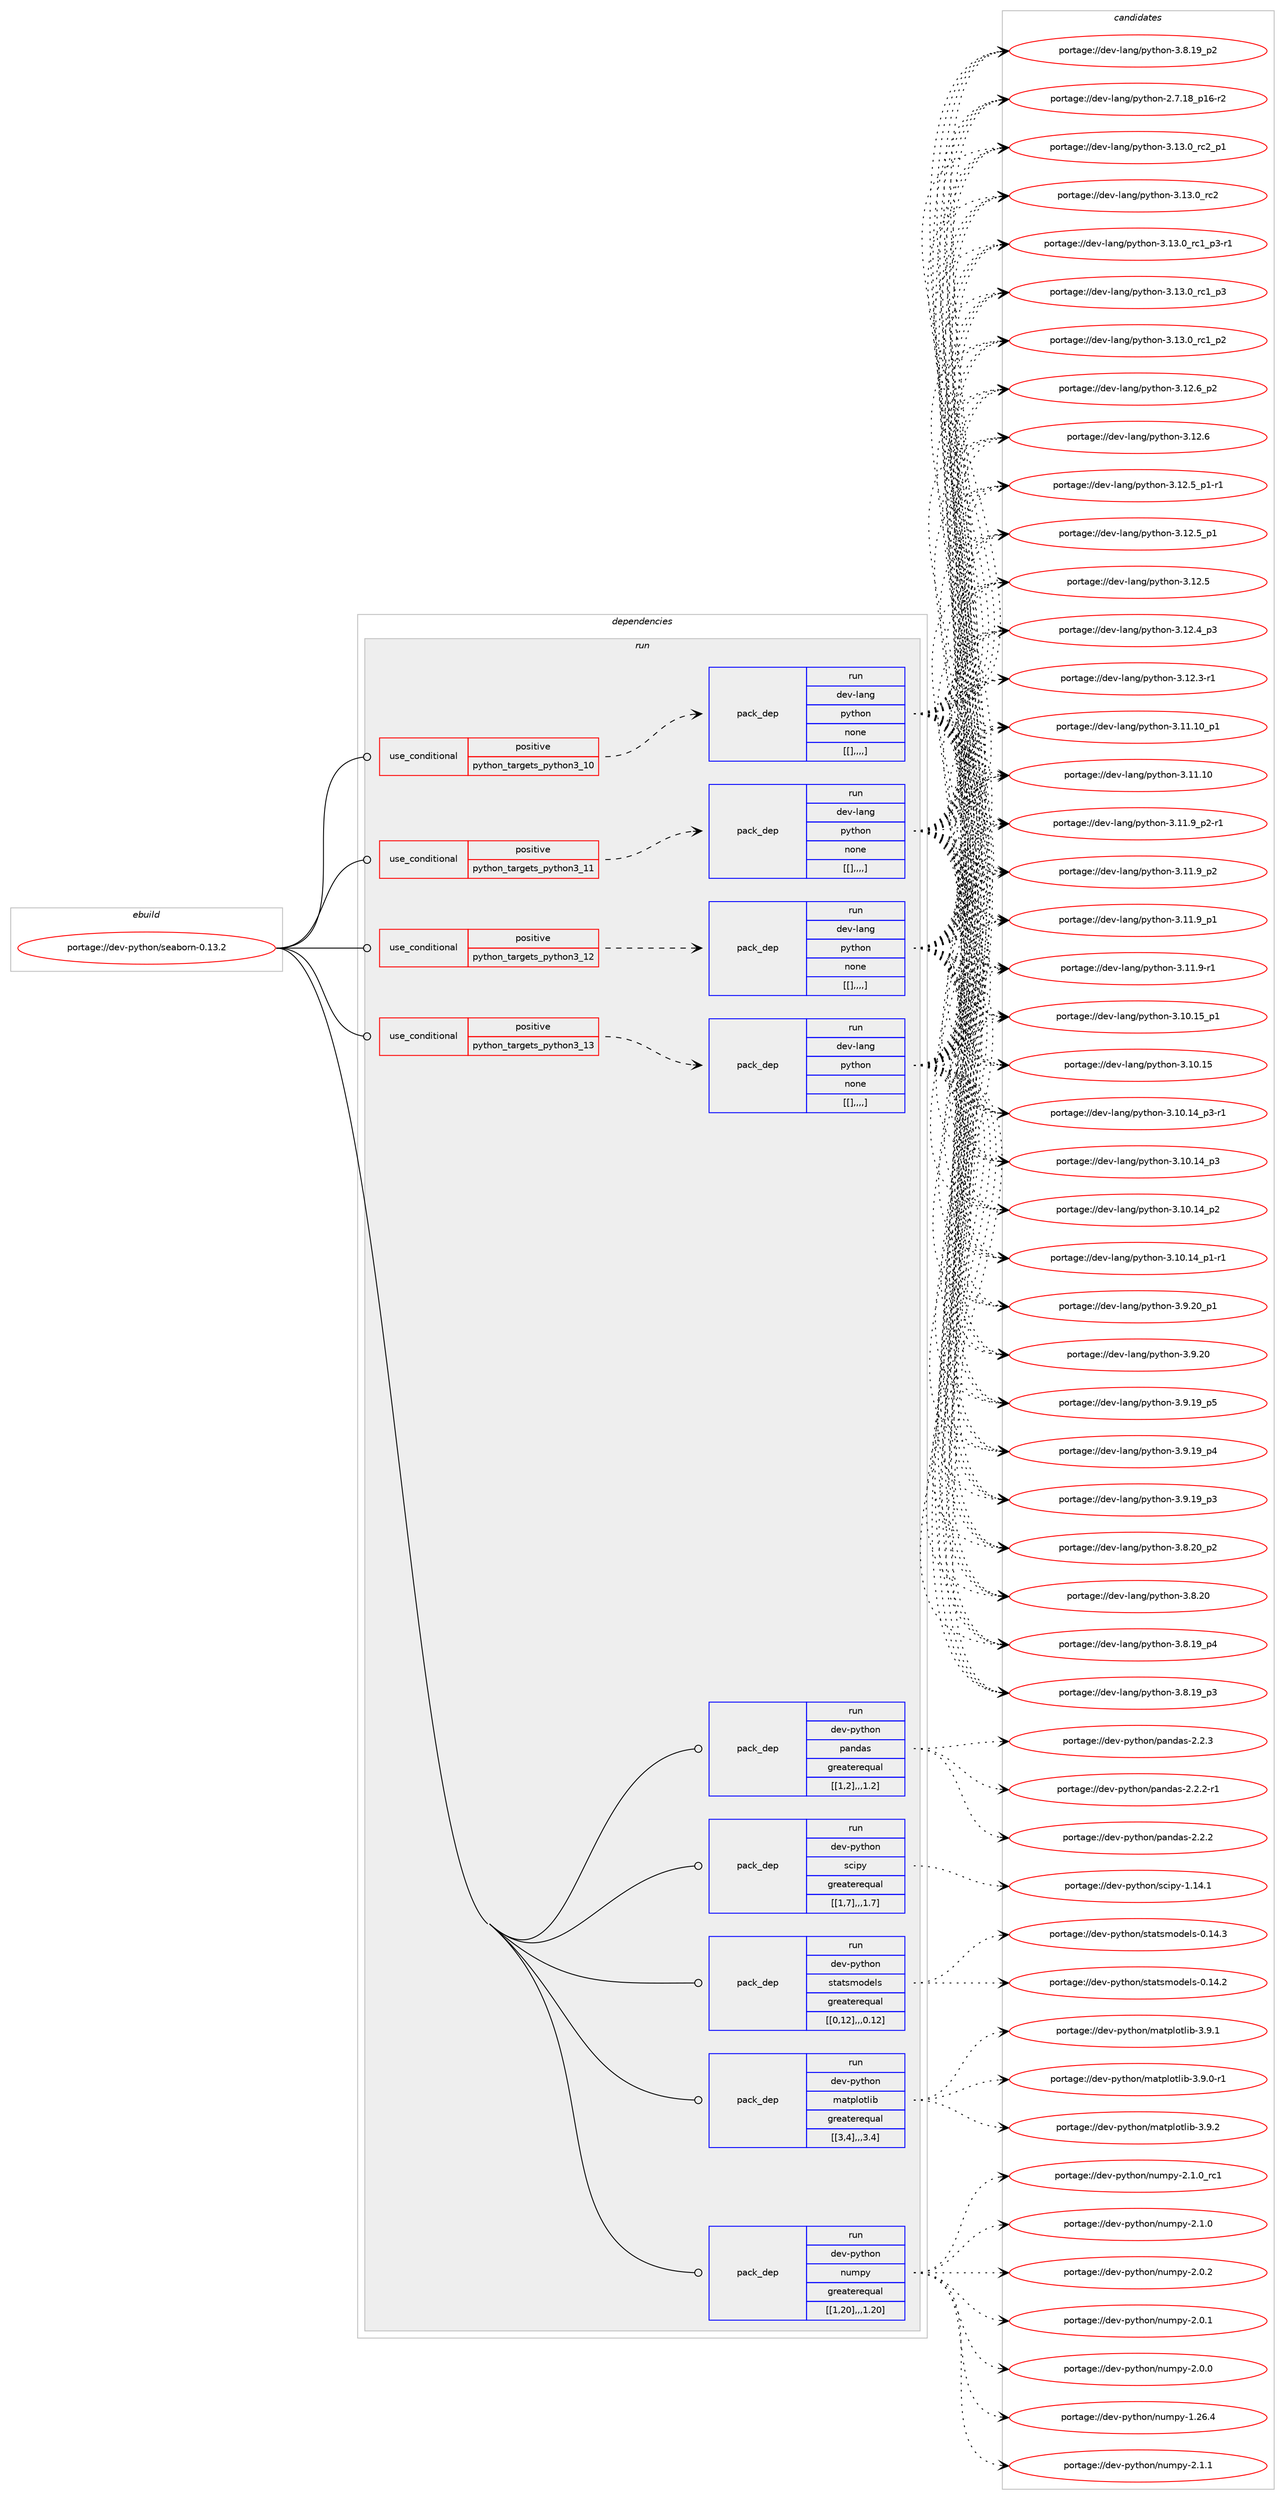 digraph prolog {

# *************
# Graph options
# *************

newrank=true;
concentrate=true;
compound=true;
graph [rankdir=LR,fontname=Helvetica,fontsize=10,ranksep=1.5];#, ranksep=2.5, nodesep=0.2];
edge  [arrowhead=vee];
node  [fontname=Helvetica,fontsize=10];

# **********
# The ebuild
# **********

subgraph cluster_leftcol {
color=gray;
label=<<i>ebuild</i>>;
id [label="portage://dev-python/seaborn-0.13.2", color=red, width=4, href="../dev-python/seaborn-0.13.2.svg"];
}

# ****************
# The dependencies
# ****************

subgraph cluster_midcol {
color=gray;
label=<<i>dependencies</i>>;
subgraph cluster_compile {
fillcolor="#eeeeee";
style=filled;
label=<<i>compile</i>>;
}
subgraph cluster_compileandrun {
fillcolor="#eeeeee";
style=filled;
label=<<i>compile and run</i>>;
}
subgraph cluster_run {
fillcolor="#eeeeee";
style=filled;
label=<<i>run</i>>;
subgraph cond41040 {
dependency165983 [label=<<TABLE BORDER="0" CELLBORDER="1" CELLSPACING="0" CELLPADDING="4"><TR><TD ROWSPAN="3" CELLPADDING="10">use_conditional</TD></TR><TR><TD>positive</TD></TR><TR><TD>python_targets_python3_10</TD></TR></TABLE>>, shape=none, color=red];
subgraph pack123685 {
dependency165984 [label=<<TABLE BORDER="0" CELLBORDER="1" CELLSPACING="0" CELLPADDING="4" WIDTH="220"><TR><TD ROWSPAN="6" CELLPADDING="30">pack_dep</TD></TR><TR><TD WIDTH="110">run</TD></TR><TR><TD>dev-lang</TD></TR><TR><TD>python</TD></TR><TR><TD>none</TD></TR><TR><TD>[[],,,,]</TD></TR></TABLE>>, shape=none, color=blue];
}
dependency165983:e -> dependency165984:w [weight=20,style="dashed",arrowhead="vee"];
}
id:e -> dependency165983:w [weight=20,style="solid",arrowhead="odot"];
subgraph cond41041 {
dependency165985 [label=<<TABLE BORDER="0" CELLBORDER="1" CELLSPACING="0" CELLPADDING="4"><TR><TD ROWSPAN="3" CELLPADDING="10">use_conditional</TD></TR><TR><TD>positive</TD></TR><TR><TD>python_targets_python3_11</TD></TR></TABLE>>, shape=none, color=red];
subgraph pack123686 {
dependency165986 [label=<<TABLE BORDER="0" CELLBORDER="1" CELLSPACING="0" CELLPADDING="4" WIDTH="220"><TR><TD ROWSPAN="6" CELLPADDING="30">pack_dep</TD></TR><TR><TD WIDTH="110">run</TD></TR><TR><TD>dev-lang</TD></TR><TR><TD>python</TD></TR><TR><TD>none</TD></TR><TR><TD>[[],,,,]</TD></TR></TABLE>>, shape=none, color=blue];
}
dependency165985:e -> dependency165986:w [weight=20,style="dashed",arrowhead="vee"];
}
id:e -> dependency165985:w [weight=20,style="solid",arrowhead="odot"];
subgraph cond41042 {
dependency165987 [label=<<TABLE BORDER="0" CELLBORDER="1" CELLSPACING="0" CELLPADDING="4"><TR><TD ROWSPAN="3" CELLPADDING="10">use_conditional</TD></TR><TR><TD>positive</TD></TR><TR><TD>python_targets_python3_12</TD></TR></TABLE>>, shape=none, color=red];
subgraph pack123687 {
dependency165988 [label=<<TABLE BORDER="0" CELLBORDER="1" CELLSPACING="0" CELLPADDING="4" WIDTH="220"><TR><TD ROWSPAN="6" CELLPADDING="30">pack_dep</TD></TR><TR><TD WIDTH="110">run</TD></TR><TR><TD>dev-lang</TD></TR><TR><TD>python</TD></TR><TR><TD>none</TD></TR><TR><TD>[[],,,,]</TD></TR></TABLE>>, shape=none, color=blue];
}
dependency165987:e -> dependency165988:w [weight=20,style="dashed",arrowhead="vee"];
}
id:e -> dependency165987:w [weight=20,style="solid",arrowhead="odot"];
subgraph cond41043 {
dependency165989 [label=<<TABLE BORDER="0" CELLBORDER="1" CELLSPACING="0" CELLPADDING="4"><TR><TD ROWSPAN="3" CELLPADDING="10">use_conditional</TD></TR><TR><TD>positive</TD></TR><TR><TD>python_targets_python3_13</TD></TR></TABLE>>, shape=none, color=red];
subgraph pack123688 {
dependency165990 [label=<<TABLE BORDER="0" CELLBORDER="1" CELLSPACING="0" CELLPADDING="4" WIDTH="220"><TR><TD ROWSPAN="6" CELLPADDING="30">pack_dep</TD></TR><TR><TD WIDTH="110">run</TD></TR><TR><TD>dev-lang</TD></TR><TR><TD>python</TD></TR><TR><TD>none</TD></TR><TR><TD>[[],,,,]</TD></TR></TABLE>>, shape=none, color=blue];
}
dependency165989:e -> dependency165990:w [weight=20,style="dashed",arrowhead="vee"];
}
id:e -> dependency165989:w [weight=20,style="solid",arrowhead="odot"];
subgraph pack123689 {
dependency165991 [label=<<TABLE BORDER="0" CELLBORDER="1" CELLSPACING="0" CELLPADDING="4" WIDTH="220"><TR><TD ROWSPAN="6" CELLPADDING="30">pack_dep</TD></TR><TR><TD WIDTH="110">run</TD></TR><TR><TD>dev-python</TD></TR><TR><TD>matplotlib</TD></TR><TR><TD>greaterequal</TD></TR><TR><TD>[[3,4],,,3.4]</TD></TR></TABLE>>, shape=none, color=blue];
}
id:e -> dependency165991:w [weight=20,style="solid",arrowhead="odot"];
subgraph pack123690 {
dependency165992 [label=<<TABLE BORDER="0" CELLBORDER="1" CELLSPACING="0" CELLPADDING="4" WIDTH="220"><TR><TD ROWSPAN="6" CELLPADDING="30">pack_dep</TD></TR><TR><TD WIDTH="110">run</TD></TR><TR><TD>dev-python</TD></TR><TR><TD>numpy</TD></TR><TR><TD>greaterequal</TD></TR><TR><TD>[[1,20],,,1.20]</TD></TR></TABLE>>, shape=none, color=blue];
}
id:e -> dependency165992:w [weight=20,style="solid",arrowhead="odot"];
subgraph pack123691 {
dependency165993 [label=<<TABLE BORDER="0" CELLBORDER="1" CELLSPACING="0" CELLPADDING="4" WIDTH="220"><TR><TD ROWSPAN="6" CELLPADDING="30">pack_dep</TD></TR><TR><TD WIDTH="110">run</TD></TR><TR><TD>dev-python</TD></TR><TR><TD>pandas</TD></TR><TR><TD>greaterequal</TD></TR><TR><TD>[[1,2],,,1.2]</TD></TR></TABLE>>, shape=none, color=blue];
}
id:e -> dependency165993:w [weight=20,style="solid",arrowhead="odot"];
subgraph pack123692 {
dependency165994 [label=<<TABLE BORDER="0" CELLBORDER="1" CELLSPACING="0" CELLPADDING="4" WIDTH="220"><TR><TD ROWSPAN="6" CELLPADDING="30">pack_dep</TD></TR><TR><TD WIDTH="110">run</TD></TR><TR><TD>dev-python</TD></TR><TR><TD>scipy</TD></TR><TR><TD>greaterequal</TD></TR><TR><TD>[[1,7],,,1.7]</TD></TR></TABLE>>, shape=none, color=blue];
}
id:e -> dependency165994:w [weight=20,style="solid",arrowhead="odot"];
subgraph pack123693 {
dependency165995 [label=<<TABLE BORDER="0" CELLBORDER="1" CELLSPACING="0" CELLPADDING="4" WIDTH="220"><TR><TD ROWSPAN="6" CELLPADDING="30">pack_dep</TD></TR><TR><TD WIDTH="110">run</TD></TR><TR><TD>dev-python</TD></TR><TR><TD>statsmodels</TD></TR><TR><TD>greaterequal</TD></TR><TR><TD>[[0,12],,,0.12]</TD></TR></TABLE>>, shape=none, color=blue];
}
id:e -> dependency165995:w [weight=20,style="solid",arrowhead="odot"];
}
}

# **************
# The candidates
# **************

subgraph cluster_choices {
rank=same;
color=gray;
label=<<i>candidates</i>>;

subgraph choice123685 {
color=black;
nodesep=1;
choice100101118451089711010347112121116104111110455146495146489511499509511249 [label="portage://dev-lang/python-3.13.0_rc2_p1", color=red, width=4,href="../dev-lang/python-3.13.0_rc2_p1.svg"];
choice10010111845108971101034711212111610411111045514649514648951149950 [label="portage://dev-lang/python-3.13.0_rc2", color=red, width=4,href="../dev-lang/python-3.13.0_rc2.svg"];
choice1001011184510897110103471121211161041111104551464951464895114994995112514511449 [label="portage://dev-lang/python-3.13.0_rc1_p3-r1", color=red, width=4,href="../dev-lang/python-3.13.0_rc1_p3-r1.svg"];
choice100101118451089711010347112121116104111110455146495146489511499499511251 [label="portage://dev-lang/python-3.13.0_rc1_p3", color=red, width=4,href="../dev-lang/python-3.13.0_rc1_p3.svg"];
choice100101118451089711010347112121116104111110455146495146489511499499511250 [label="portage://dev-lang/python-3.13.0_rc1_p2", color=red, width=4,href="../dev-lang/python-3.13.0_rc1_p2.svg"];
choice100101118451089711010347112121116104111110455146495046549511250 [label="portage://dev-lang/python-3.12.6_p2", color=red, width=4,href="../dev-lang/python-3.12.6_p2.svg"];
choice10010111845108971101034711212111610411111045514649504654 [label="portage://dev-lang/python-3.12.6", color=red, width=4,href="../dev-lang/python-3.12.6.svg"];
choice1001011184510897110103471121211161041111104551464950465395112494511449 [label="portage://dev-lang/python-3.12.5_p1-r1", color=red, width=4,href="../dev-lang/python-3.12.5_p1-r1.svg"];
choice100101118451089711010347112121116104111110455146495046539511249 [label="portage://dev-lang/python-3.12.5_p1", color=red, width=4,href="../dev-lang/python-3.12.5_p1.svg"];
choice10010111845108971101034711212111610411111045514649504653 [label="portage://dev-lang/python-3.12.5", color=red, width=4,href="../dev-lang/python-3.12.5.svg"];
choice100101118451089711010347112121116104111110455146495046529511251 [label="portage://dev-lang/python-3.12.4_p3", color=red, width=4,href="../dev-lang/python-3.12.4_p3.svg"];
choice100101118451089711010347112121116104111110455146495046514511449 [label="portage://dev-lang/python-3.12.3-r1", color=red, width=4,href="../dev-lang/python-3.12.3-r1.svg"];
choice10010111845108971101034711212111610411111045514649494649489511249 [label="portage://dev-lang/python-3.11.10_p1", color=red, width=4,href="../dev-lang/python-3.11.10_p1.svg"];
choice1001011184510897110103471121211161041111104551464949464948 [label="portage://dev-lang/python-3.11.10", color=red, width=4,href="../dev-lang/python-3.11.10.svg"];
choice1001011184510897110103471121211161041111104551464949465795112504511449 [label="portage://dev-lang/python-3.11.9_p2-r1", color=red, width=4,href="../dev-lang/python-3.11.9_p2-r1.svg"];
choice100101118451089711010347112121116104111110455146494946579511250 [label="portage://dev-lang/python-3.11.9_p2", color=red, width=4,href="../dev-lang/python-3.11.9_p2.svg"];
choice100101118451089711010347112121116104111110455146494946579511249 [label="portage://dev-lang/python-3.11.9_p1", color=red, width=4,href="../dev-lang/python-3.11.9_p1.svg"];
choice100101118451089711010347112121116104111110455146494946574511449 [label="portage://dev-lang/python-3.11.9-r1", color=red, width=4,href="../dev-lang/python-3.11.9-r1.svg"];
choice10010111845108971101034711212111610411111045514649484649539511249 [label="portage://dev-lang/python-3.10.15_p1", color=red, width=4,href="../dev-lang/python-3.10.15_p1.svg"];
choice1001011184510897110103471121211161041111104551464948464953 [label="portage://dev-lang/python-3.10.15", color=red, width=4,href="../dev-lang/python-3.10.15.svg"];
choice100101118451089711010347112121116104111110455146494846495295112514511449 [label="portage://dev-lang/python-3.10.14_p3-r1", color=red, width=4,href="../dev-lang/python-3.10.14_p3-r1.svg"];
choice10010111845108971101034711212111610411111045514649484649529511251 [label="portage://dev-lang/python-3.10.14_p3", color=red, width=4,href="../dev-lang/python-3.10.14_p3.svg"];
choice10010111845108971101034711212111610411111045514649484649529511250 [label="portage://dev-lang/python-3.10.14_p2", color=red, width=4,href="../dev-lang/python-3.10.14_p2.svg"];
choice100101118451089711010347112121116104111110455146494846495295112494511449 [label="portage://dev-lang/python-3.10.14_p1-r1", color=red, width=4,href="../dev-lang/python-3.10.14_p1-r1.svg"];
choice100101118451089711010347112121116104111110455146574650489511249 [label="portage://dev-lang/python-3.9.20_p1", color=red, width=4,href="../dev-lang/python-3.9.20_p1.svg"];
choice10010111845108971101034711212111610411111045514657465048 [label="portage://dev-lang/python-3.9.20", color=red, width=4,href="../dev-lang/python-3.9.20.svg"];
choice100101118451089711010347112121116104111110455146574649579511253 [label="portage://dev-lang/python-3.9.19_p5", color=red, width=4,href="../dev-lang/python-3.9.19_p5.svg"];
choice100101118451089711010347112121116104111110455146574649579511252 [label="portage://dev-lang/python-3.9.19_p4", color=red, width=4,href="../dev-lang/python-3.9.19_p4.svg"];
choice100101118451089711010347112121116104111110455146574649579511251 [label="portage://dev-lang/python-3.9.19_p3", color=red, width=4,href="../dev-lang/python-3.9.19_p3.svg"];
choice100101118451089711010347112121116104111110455146564650489511250 [label="portage://dev-lang/python-3.8.20_p2", color=red, width=4,href="../dev-lang/python-3.8.20_p2.svg"];
choice10010111845108971101034711212111610411111045514656465048 [label="portage://dev-lang/python-3.8.20", color=red, width=4,href="../dev-lang/python-3.8.20.svg"];
choice100101118451089711010347112121116104111110455146564649579511252 [label="portage://dev-lang/python-3.8.19_p4", color=red, width=4,href="../dev-lang/python-3.8.19_p4.svg"];
choice100101118451089711010347112121116104111110455146564649579511251 [label="portage://dev-lang/python-3.8.19_p3", color=red, width=4,href="../dev-lang/python-3.8.19_p3.svg"];
choice100101118451089711010347112121116104111110455146564649579511250 [label="portage://dev-lang/python-3.8.19_p2", color=red, width=4,href="../dev-lang/python-3.8.19_p2.svg"];
choice100101118451089711010347112121116104111110455046554649569511249544511450 [label="portage://dev-lang/python-2.7.18_p16-r2", color=red, width=4,href="../dev-lang/python-2.7.18_p16-r2.svg"];
dependency165984:e -> choice100101118451089711010347112121116104111110455146495146489511499509511249:w [style=dotted,weight="100"];
dependency165984:e -> choice10010111845108971101034711212111610411111045514649514648951149950:w [style=dotted,weight="100"];
dependency165984:e -> choice1001011184510897110103471121211161041111104551464951464895114994995112514511449:w [style=dotted,weight="100"];
dependency165984:e -> choice100101118451089711010347112121116104111110455146495146489511499499511251:w [style=dotted,weight="100"];
dependency165984:e -> choice100101118451089711010347112121116104111110455146495146489511499499511250:w [style=dotted,weight="100"];
dependency165984:e -> choice100101118451089711010347112121116104111110455146495046549511250:w [style=dotted,weight="100"];
dependency165984:e -> choice10010111845108971101034711212111610411111045514649504654:w [style=dotted,weight="100"];
dependency165984:e -> choice1001011184510897110103471121211161041111104551464950465395112494511449:w [style=dotted,weight="100"];
dependency165984:e -> choice100101118451089711010347112121116104111110455146495046539511249:w [style=dotted,weight="100"];
dependency165984:e -> choice10010111845108971101034711212111610411111045514649504653:w [style=dotted,weight="100"];
dependency165984:e -> choice100101118451089711010347112121116104111110455146495046529511251:w [style=dotted,weight="100"];
dependency165984:e -> choice100101118451089711010347112121116104111110455146495046514511449:w [style=dotted,weight="100"];
dependency165984:e -> choice10010111845108971101034711212111610411111045514649494649489511249:w [style=dotted,weight="100"];
dependency165984:e -> choice1001011184510897110103471121211161041111104551464949464948:w [style=dotted,weight="100"];
dependency165984:e -> choice1001011184510897110103471121211161041111104551464949465795112504511449:w [style=dotted,weight="100"];
dependency165984:e -> choice100101118451089711010347112121116104111110455146494946579511250:w [style=dotted,weight="100"];
dependency165984:e -> choice100101118451089711010347112121116104111110455146494946579511249:w [style=dotted,weight="100"];
dependency165984:e -> choice100101118451089711010347112121116104111110455146494946574511449:w [style=dotted,weight="100"];
dependency165984:e -> choice10010111845108971101034711212111610411111045514649484649539511249:w [style=dotted,weight="100"];
dependency165984:e -> choice1001011184510897110103471121211161041111104551464948464953:w [style=dotted,weight="100"];
dependency165984:e -> choice100101118451089711010347112121116104111110455146494846495295112514511449:w [style=dotted,weight="100"];
dependency165984:e -> choice10010111845108971101034711212111610411111045514649484649529511251:w [style=dotted,weight="100"];
dependency165984:e -> choice10010111845108971101034711212111610411111045514649484649529511250:w [style=dotted,weight="100"];
dependency165984:e -> choice100101118451089711010347112121116104111110455146494846495295112494511449:w [style=dotted,weight="100"];
dependency165984:e -> choice100101118451089711010347112121116104111110455146574650489511249:w [style=dotted,weight="100"];
dependency165984:e -> choice10010111845108971101034711212111610411111045514657465048:w [style=dotted,weight="100"];
dependency165984:e -> choice100101118451089711010347112121116104111110455146574649579511253:w [style=dotted,weight="100"];
dependency165984:e -> choice100101118451089711010347112121116104111110455146574649579511252:w [style=dotted,weight="100"];
dependency165984:e -> choice100101118451089711010347112121116104111110455146574649579511251:w [style=dotted,weight="100"];
dependency165984:e -> choice100101118451089711010347112121116104111110455146564650489511250:w [style=dotted,weight="100"];
dependency165984:e -> choice10010111845108971101034711212111610411111045514656465048:w [style=dotted,weight="100"];
dependency165984:e -> choice100101118451089711010347112121116104111110455146564649579511252:w [style=dotted,weight="100"];
dependency165984:e -> choice100101118451089711010347112121116104111110455146564649579511251:w [style=dotted,weight="100"];
dependency165984:e -> choice100101118451089711010347112121116104111110455146564649579511250:w [style=dotted,weight="100"];
dependency165984:e -> choice100101118451089711010347112121116104111110455046554649569511249544511450:w [style=dotted,weight="100"];
}
subgraph choice123686 {
color=black;
nodesep=1;
choice100101118451089711010347112121116104111110455146495146489511499509511249 [label="portage://dev-lang/python-3.13.0_rc2_p1", color=red, width=4,href="../dev-lang/python-3.13.0_rc2_p1.svg"];
choice10010111845108971101034711212111610411111045514649514648951149950 [label="portage://dev-lang/python-3.13.0_rc2", color=red, width=4,href="../dev-lang/python-3.13.0_rc2.svg"];
choice1001011184510897110103471121211161041111104551464951464895114994995112514511449 [label="portage://dev-lang/python-3.13.0_rc1_p3-r1", color=red, width=4,href="../dev-lang/python-3.13.0_rc1_p3-r1.svg"];
choice100101118451089711010347112121116104111110455146495146489511499499511251 [label="portage://dev-lang/python-3.13.0_rc1_p3", color=red, width=4,href="../dev-lang/python-3.13.0_rc1_p3.svg"];
choice100101118451089711010347112121116104111110455146495146489511499499511250 [label="portage://dev-lang/python-3.13.0_rc1_p2", color=red, width=4,href="../dev-lang/python-3.13.0_rc1_p2.svg"];
choice100101118451089711010347112121116104111110455146495046549511250 [label="portage://dev-lang/python-3.12.6_p2", color=red, width=4,href="../dev-lang/python-3.12.6_p2.svg"];
choice10010111845108971101034711212111610411111045514649504654 [label="portage://dev-lang/python-3.12.6", color=red, width=4,href="../dev-lang/python-3.12.6.svg"];
choice1001011184510897110103471121211161041111104551464950465395112494511449 [label="portage://dev-lang/python-3.12.5_p1-r1", color=red, width=4,href="../dev-lang/python-3.12.5_p1-r1.svg"];
choice100101118451089711010347112121116104111110455146495046539511249 [label="portage://dev-lang/python-3.12.5_p1", color=red, width=4,href="../dev-lang/python-3.12.5_p1.svg"];
choice10010111845108971101034711212111610411111045514649504653 [label="portage://dev-lang/python-3.12.5", color=red, width=4,href="../dev-lang/python-3.12.5.svg"];
choice100101118451089711010347112121116104111110455146495046529511251 [label="portage://dev-lang/python-3.12.4_p3", color=red, width=4,href="../dev-lang/python-3.12.4_p3.svg"];
choice100101118451089711010347112121116104111110455146495046514511449 [label="portage://dev-lang/python-3.12.3-r1", color=red, width=4,href="../dev-lang/python-3.12.3-r1.svg"];
choice10010111845108971101034711212111610411111045514649494649489511249 [label="portage://dev-lang/python-3.11.10_p1", color=red, width=4,href="../dev-lang/python-3.11.10_p1.svg"];
choice1001011184510897110103471121211161041111104551464949464948 [label="portage://dev-lang/python-3.11.10", color=red, width=4,href="../dev-lang/python-3.11.10.svg"];
choice1001011184510897110103471121211161041111104551464949465795112504511449 [label="portage://dev-lang/python-3.11.9_p2-r1", color=red, width=4,href="../dev-lang/python-3.11.9_p2-r1.svg"];
choice100101118451089711010347112121116104111110455146494946579511250 [label="portage://dev-lang/python-3.11.9_p2", color=red, width=4,href="../dev-lang/python-3.11.9_p2.svg"];
choice100101118451089711010347112121116104111110455146494946579511249 [label="portage://dev-lang/python-3.11.9_p1", color=red, width=4,href="../dev-lang/python-3.11.9_p1.svg"];
choice100101118451089711010347112121116104111110455146494946574511449 [label="portage://dev-lang/python-3.11.9-r1", color=red, width=4,href="../dev-lang/python-3.11.9-r1.svg"];
choice10010111845108971101034711212111610411111045514649484649539511249 [label="portage://dev-lang/python-3.10.15_p1", color=red, width=4,href="../dev-lang/python-3.10.15_p1.svg"];
choice1001011184510897110103471121211161041111104551464948464953 [label="portage://dev-lang/python-3.10.15", color=red, width=4,href="../dev-lang/python-3.10.15.svg"];
choice100101118451089711010347112121116104111110455146494846495295112514511449 [label="portage://dev-lang/python-3.10.14_p3-r1", color=red, width=4,href="../dev-lang/python-3.10.14_p3-r1.svg"];
choice10010111845108971101034711212111610411111045514649484649529511251 [label="portage://dev-lang/python-3.10.14_p3", color=red, width=4,href="../dev-lang/python-3.10.14_p3.svg"];
choice10010111845108971101034711212111610411111045514649484649529511250 [label="portage://dev-lang/python-3.10.14_p2", color=red, width=4,href="../dev-lang/python-3.10.14_p2.svg"];
choice100101118451089711010347112121116104111110455146494846495295112494511449 [label="portage://dev-lang/python-3.10.14_p1-r1", color=red, width=4,href="../dev-lang/python-3.10.14_p1-r1.svg"];
choice100101118451089711010347112121116104111110455146574650489511249 [label="portage://dev-lang/python-3.9.20_p1", color=red, width=4,href="../dev-lang/python-3.9.20_p1.svg"];
choice10010111845108971101034711212111610411111045514657465048 [label="portage://dev-lang/python-3.9.20", color=red, width=4,href="../dev-lang/python-3.9.20.svg"];
choice100101118451089711010347112121116104111110455146574649579511253 [label="portage://dev-lang/python-3.9.19_p5", color=red, width=4,href="../dev-lang/python-3.9.19_p5.svg"];
choice100101118451089711010347112121116104111110455146574649579511252 [label="portage://dev-lang/python-3.9.19_p4", color=red, width=4,href="../dev-lang/python-3.9.19_p4.svg"];
choice100101118451089711010347112121116104111110455146574649579511251 [label="portage://dev-lang/python-3.9.19_p3", color=red, width=4,href="../dev-lang/python-3.9.19_p3.svg"];
choice100101118451089711010347112121116104111110455146564650489511250 [label="portage://dev-lang/python-3.8.20_p2", color=red, width=4,href="../dev-lang/python-3.8.20_p2.svg"];
choice10010111845108971101034711212111610411111045514656465048 [label="portage://dev-lang/python-3.8.20", color=red, width=4,href="../dev-lang/python-3.8.20.svg"];
choice100101118451089711010347112121116104111110455146564649579511252 [label="portage://dev-lang/python-3.8.19_p4", color=red, width=4,href="../dev-lang/python-3.8.19_p4.svg"];
choice100101118451089711010347112121116104111110455146564649579511251 [label="portage://dev-lang/python-3.8.19_p3", color=red, width=4,href="../dev-lang/python-3.8.19_p3.svg"];
choice100101118451089711010347112121116104111110455146564649579511250 [label="portage://dev-lang/python-3.8.19_p2", color=red, width=4,href="../dev-lang/python-3.8.19_p2.svg"];
choice100101118451089711010347112121116104111110455046554649569511249544511450 [label="portage://dev-lang/python-2.7.18_p16-r2", color=red, width=4,href="../dev-lang/python-2.7.18_p16-r2.svg"];
dependency165986:e -> choice100101118451089711010347112121116104111110455146495146489511499509511249:w [style=dotted,weight="100"];
dependency165986:e -> choice10010111845108971101034711212111610411111045514649514648951149950:w [style=dotted,weight="100"];
dependency165986:e -> choice1001011184510897110103471121211161041111104551464951464895114994995112514511449:w [style=dotted,weight="100"];
dependency165986:e -> choice100101118451089711010347112121116104111110455146495146489511499499511251:w [style=dotted,weight="100"];
dependency165986:e -> choice100101118451089711010347112121116104111110455146495146489511499499511250:w [style=dotted,weight="100"];
dependency165986:e -> choice100101118451089711010347112121116104111110455146495046549511250:w [style=dotted,weight="100"];
dependency165986:e -> choice10010111845108971101034711212111610411111045514649504654:w [style=dotted,weight="100"];
dependency165986:e -> choice1001011184510897110103471121211161041111104551464950465395112494511449:w [style=dotted,weight="100"];
dependency165986:e -> choice100101118451089711010347112121116104111110455146495046539511249:w [style=dotted,weight="100"];
dependency165986:e -> choice10010111845108971101034711212111610411111045514649504653:w [style=dotted,weight="100"];
dependency165986:e -> choice100101118451089711010347112121116104111110455146495046529511251:w [style=dotted,weight="100"];
dependency165986:e -> choice100101118451089711010347112121116104111110455146495046514511449:w [style=dotted,weight="100"];
dependency165986:e -> choice10010111845108971101034711212111610411111045514649494649489511249:w [style=dotted,weight="100"];
dependency165986:e -> choice1001011184510897110103471121211161041111104551464949464948:w [style=dotted,weight="100"];
dependency165986:e -> choice1001011184510897110103471121211161041111104551464949465795112504511449:w [style=dotted,weight="100"];
dependency165986:e -> choice100101118451089711010347112121116104111110455146494946579511250:w [style=dotted,weight="100"];
dependency165986:e -> choice100101118451089711010347112121116104111110455146494946579511249:w [style=dotted,weight="100"];
dependency165986:e -> choice100101118451089711010347112121116104111110455146494946574511449:w [style=dotted,weight="100"];
dependency165986:e -> choice10010111845108971101034711212111610411111045514649484649539511249:w [style=dotted,weight="100"];
dependency165986:e -> choice1001011184510897110103471121211161041111104551464948464953:w [style=dotted,weight="100"];
dependency165986:e -> choice100101118451089711010347112121116104111110455146494846495295112514511449:w [style=dotted,weight="100"];
dependency165986:e -> choice10010111845108971101034711212111610411111045514649484649529511251:w [style=dotted,weight="100"];
dependency165986:e -> choice10010111845108971101034711212111610411111045514649484649529511250:w [style=dotted,weight="100"];
dependency165986:e -> choice100101118451089711010347112121116104111110455146494846495295112494511449:w [style=dotted,weight="100"];
dependency165986:e -> choice100101118451089711010347112121116104111110455146574650489511249:w [style=dotted,weight="100"];
dependency165986:e -> choice10010111845108971101034711212111610411111045514657465048:w [style=dotted,weight="100"];
dependency165986:e -> choice100101118451089711010347112121116104111110455146574649579511253:w [style=dotted,weight="100"];
dependency165986:e -> choice100101118451089711010347112121116104111110455146574649579511252:w [style=dotted,weight="100"];
dependency165986:e -> choice100101118451089711010347112121116104111110455146574649579511251:w [style=dotted,weight="100"];
dependency165986:e -> choice100101118451089711010347112121116104111110455146564650489511250:w [style=dotted,weight="100"];
dependency165986:e -> choice10010111845108971101034711212111610411111045514656465048:w [style=dotted,weight="100"];
dependency165986:e -> choice100101118451089711010347112121116104111110455146564649579511252:w [style=dotted,weight="100"];
dependency165986:e -> choice100101118451089711010347112121116104111110455146564649579511251:w [style=dotted,weight="100"];
dependency165986:e -> choice100101118451089711010347112121116104111110455146564649579511250:w [style=dotted,weight="100"];
dependency165986:e -> choice100101118451089711010347112121116104111110455046554649569511249544511450:w [style=dotted,weight="100"];
}
subgraph choice123687 {
color=black;
nodesep=1;
choice100101118451089711010347112121116104111110455146495146489511499509511249 [label="portage://dev-lang/python-3.13.0_rc2_p1", color=red, width=4,href="../dev-lang/python-3.13.0_rc2_p1.svg"];
choice10010111845108971101034711212111610411111045514649514648951149950 [label="portage://dev-lang/python-3.13.0_rc2", color=red, width=4,href="../dev-lang/python-3.13.0_rc2.svg"];
choice1001011184510897110103471121211161041111104551464951464895114994995112514511449 [label="portage://dev-lang/python-3.13.0_rc1_p3-r1", color=red, width=4,href="../dev-lang/python-3.13.0_rc1_p3-r1.svg"];
choice100101118451089711010347112121116104111110455146495146489511499499511251 [label="portage://dev-lang/python-3.13.0_rc1_p3", color=red, width=4,href="../dev-lang/python-3.13.0_rc1_p3.svg"];
choice100101118451089711010347112121116104111110455146495146489511499499511250 [label="portage://dev-lang/python-3.13.0_rc1_p2", color=red, width=4,href="../dev-lang/python-3.13.0_rc1_p2.svg"];
choice100101118451089711010347112121116104111110455146495046549511250 [label="portage://dev-lang/python-3.12.6_p2", color=red, width=4,href="../dev-lang/python-3.12.6_p2.svg"];
choice10010111845108971101034711212111610411111045514649504654 [label="portage://dev-lang/python-3.12.6", color=red, width=4,href="../dev-lang/python-3.12.6.svg"];
choice1001011184510897110103471121211161041111104551464950465395112494511449 [label="portage://dev-lang/python-3.12.5_p1-r1", color=red, width=4,href="../dev-lang/python-3.12.5_p1-r1.svg"];
choice100101118451089711010347112121116104111110455146495046539511249 [label="portage://dev-lang/python-3.12.5_p1", color=red, width=4,href="../dev-lang/python-3.12.5_p1.svg"];
choice10010111845108971101034711212111610411111045514649504653 [label="portage://dev-lang/python-3.12.5", color=red, width=4,href="../dev-lang/python-3.12.5.svg"];
choice100101118451089711010347112121116104111110455146495046529511251 [label="portage://dev-lang/python-3.12.4_p3", color=red, width=4,href="../dev-lang/python-3.12.4_p3.svg"];
choice100101118451089711010347112121116104111110455146495046514511449 [label="portage://dev-lang/python-3.12.3-r1", color=red, width=4,href="../dev-lang/python-3.12.3-r1.svg"];
choice10010111845108971101034711212111610411111045514649494649489511249 [label="portage://dev-lang/python-3.11.10_p1", color=red, width=4,href="../dev-lang/python-3.11.10_p1.svg"];
choice1001011184510897110103471121211161041111104551464949464948 [label="portage://dev-lang/python-3.11.10", color=red, width=4,href="../dev-lang/python-3.11.10.svg"];
choice1001011184510897110103471121211161041111104551464949465795112504511449 [label="portage://dev-lang/python-3.11.9_p2-r1", color=red, width=4,href="../dev-lang/python-3.11.9_p2-r1.svg"];
choice100101118451089711010347112121116104111110455146494946579511250 [label="portage://dev-lang/python-3.11.9_p2", color=red, width=4,href="../dev-lang/python-3.11.9_p2.svg"];
choice100101118451089711010347112121116104111110455146494946579511249 [label="portage://dev-lang/python-3.11.9_p1", color=red, width=4,href="../dev-lang/python-3.11.9_p1.svg"];
choice100101118451089711010347112121116104111110455146494946574511449 [label="portage://dev-lang/python-3.11.9-r1", color=red, width=4,href="../dev-lang/python-3.11.9-r1.svg"];
choice10010111845108971101034711212111610411111045514649484649539511249 [label="portage://dev-lang/python-3.10.15_p1", color=red, width=4,href="../dev-lang/python-3.10.15_p1.svg"];
choice1001011184510897110103471121211161041111104551464948464953 [label="portage://dev-lang/python-3.10.15", color=red, width=4,href="../dev-lang/python-3.10.15.svg"];
choice100101118451089711010347112121116104111110455146494846495295112514511449 [label="portage://dev-lang/python-3.10.14_p3-r1", color=red, width=4,href="../dev-lang/python-3.10.14_p3-r1.svg"];
choice10010111845108971101034711212111610411111045514649484649529511251 [label="portage://dev-lang/python-3.10.14_p3", color=red, width=4,href="../dev-lang/python-3.10.14_p3.svg"];
choice10010111845108971101034711212111610411111045514649484649529511250 [label="portage://dev-lang/python-3.10.14_p2", color=red, width=4,href="../dev-lang/python-3.10.14_p2.svg"];
choice100101118451089711010347112121116104111110455146494846495295112494511449 [label="portage://dev-lang/python-3.10.14_p1-r1", color=red, width=4,href="../dev-lang/python-3.10.14_p1-r1.svg"];
choice100101118451089711010347112121116104111110455146574650489511249 [label="portage://dev-lang/python-3.9.20_p1", color=red, width=4,href="../dev-lang/python-3.9.20_p1.svg"];
choice10010111845108971101034711212111610411111045514657465048 [label="portage://dev-lang/python-3.9.20", color=red, width=4,href="../dev-lang/python-3.9.20.svg"];
choice100101118451089711010347112121116104111110455146574649579511253 [label="portage://dev-lang/python-3.9.19_p5", color=red, width=4,href="../dev-lang/python-3.9.19_p5.svg"];
choice100101118451089711010347112121116104111110455146574649579511252 [label="portage://dev-lang/python-3.9.19_p4", color=red, width=4,href="../dev-lang/python-3.9.19_p4.svg"];
choice100101118451089711010347112121116104111110455146574649579511251 [label="portage://dev-lang/python-3.9.19_p3", color=red, width=4,href="../dev-lang/python-3.9.19_p3.svg"];
choice100101118451089711010347112121116104111110455146564650489511250 [label="portage://dev-lang/python-3.8.20_p2", color=red, width=4,href="../dev-lang/python-3.8.20_p2.svg"];
choice10010111845108971101034711212111610411111045514656465048 [label="portage://dev-lang/python-3.8.20", color=red, width=4,href="../dev-lang/python-3.8.20.svg"];
choice100101118451089711010347112121116104111110455146564649579511252 [label="portage://dev-lang/python-3.8.19_p4", color=red, width=4,href="../dev-lang/python-3.8.19_p4.svg"];
choice100101118451089711010347112121116104111110455146564649579511251 [label="portage://dev-lang/python-3.8.19_p3", color=red, width=4,href="../dev-lang/python-3.8.19_p3.svg"];
choice100101118451089711010347112121116104111110455146564649579511250 [label="portage://dev-lang/python-3.8.19_p2", color=red, width=4,href="../dev-lang/python-3.8.19_p2.svg"];
choice100101118451089711010347112121116104111110455046554649569511249544511450 [label="portage://dev-lang/python-2.7.18_p16-r2", color=red, width=4,href="../dev-lang/python-2.7.18_p16-r2.svg"];
dependency165988:e -> choice100101118451089711010347112121116104111110455146495146489511499509511249:w [style=dotted,weight="100"];
dependency165988:e -> choice10010111845108971101034711212111610411111045514649514648951149950:w [style=dotted,weight="100"];
dependency165988:e -> choice1001011184510897110103471121211161041111104551464951464895114994995112514511449:w [style=dotted,weight="100"];
dependency165988:e -> choice100101118451089711010347112121116104111110455146495146489511499499511251:w [style=dotted,weight="100"];
dependency165988:e -> choice100101118451089711010347112121116104111110455146495146489511499499511250:w [style=dotted,weight="100"];
dependency165988:e -> choice100101118451089711010347112121116104111110455146495046549511250:w [style=dotted,weight="100"];
dependency165988:e -> choice10010111845108971101034711212111610411111045514649504654:w [style=dotted,weight="100"];
dependency165988:e -> choice1001011184510897110103471121211161041111104551464950465395112494511449:w [style=dotted,weight="100"];
dependency165988:e -> choice100101118451089711010347112121116104111110455146495046539511249:w [style=dotted,weight="100"];
dependency165988:e -> choice10010111845108971101034711212111610411111045514649504653:w [style=dotted,weight="100"];
dependency165988:e -> choice100101118451089711010347112121116104111110455146495046529511251:w [style=dotted,weight="100"];
dependency165988:e -> choice100101118451089711010347112121116104111110455146495046514511449:w [style=dotted,weight="100"];
dependency165988:e -> choice10010111845108971101034711212111610411111045514649494649489511249:w [style=dotted,weight="100"];
dependency165988:e -> choice1001011184510897110103471121211161041111104551464949464948:w [style=dotted,weight="100"];
dependency165988:e -> choice1001011184510897110103471121211161041111104551464949465795112504511449:w [style=dotted,weight="100"];
dependency165988:e -> choice100101118451089711010347112121116104111110455146494946579511250:w [style=dotted,weight="100"];
dependency165988:e -> choice100101118451089711010347112121116104111110455146494946579511249:w [style=dotted,weight="100"];
dependency165988:e -> choice100101118451089711010347112121116104111110455146494946574511449:w [style=dotted,weight="100"];
dependency165988:e -> choice10010111845108971101034711212111610411111045514649484649539511249:w [style=dotted,weight="100"];
dependency165988:e -> choice1001011184510897110103471121211161041111104551464948464953:w [style=dotted,weight="100"];
dependency165988:e -> choice100101118451089711010347112121116104111110455146494846495295112514511449:w [style=dotted,weight="100"];
dependency165988:e -> choice10010111845108971101034711212111610411111045514649484649529511251:w [style=dotted,weight="100"];
dependency165988:e -> choice10010111845108971101034711212111610411111045514649484649529511250:w [style=dotted,weight="100"];
dependency165988:e -> choice100101118451089711010347112121116104111110455146494846495295112494511449:w [style=dotted,weight="100"];
dependency165988:e -> choice100101118451089711010347112121116104111110455146574650489511249:w [style=dotted,weight="100"];
dependency165988:e -> choice10010111845108971101034711212111610411111045514657465048:w [style=dotted,weight="100"];
dependency165988:e -> choice100101118451089711010347112121116104111110455146574649579511253:w [style=dotted,weight="100"];
dependency165988:e -> choice100101118451089711010347112121116104111110455146574649579511252:w [style=dotted,weight="100"];
dependency165988:e -> choice100101118451089711010347112121116104111110455146574649579511251:w [style=dotted,weight="100"];
dependency165988:e -> choice100101118451089711010347112121116104111110455146564650489511250:w [style=dotted,weight="100"];
dependency165988:e -> choice10010111845108971101034711212111610411111045514656465048:w [style=dotted,weight="100"];
dependency165988:e -> choice100101118451089711010347112121116104111110455146564649579511252:w [style=dotted,weight="100"];
dependency165988:e -> choice100101118451089711010347112121116104111110455146564649579511251:w [style=dotted,weight="100"];
dependency165988:e -> choice100101118451089711010347112121116104111110455146564649579511250:w [style=dotted,weight="100"];
dependency165988:e -> choice100101118451089711010347112121116104111110455046554649569511249544511450:w [style=dotted,weight="100"];
}
subgraph choice123688 {
color=black;
nodesep=1;
choice100101118451089711010347112121116104111110455146495146489511499509511249 [label="portage://dev-lang/python-3.13.0_rc2_p1", color=red, width=4,href="../dev-lang/python-3.13.0_rc2_p1.svg"];
choice10010111845108971101034711212111610411111045514649514648951149950 [label="portage://dev-lang/python-3.13.0_rc2", color=red, width=4,href="../dev-lang/python-3.13.0_rc2.svg"];
choice1001011184510897110103471121211161041111104551464951464895114994995112514511449 [label="portage://dev-lang/python-3.13.0_rc1_p3-r1", color=red, width=4,href="../dev-lang/python-3.13.0_rc1_p3-r1.svg"];
choice100101118451089711010347112121116104111110455146495146489511499499511251 [label="portage://dev-lang/python-3.13.0_rc1_p3", color=red, width=4,href="../dev-lang/python-3.13.0_rc1_p3.svg"];
choice100101118451089711010347112121116104111110455146495146489511499499511250 [label="portage://dev-lang/python-3.13.0_rc1_p2", color=red, width=4,href="../dev-lang/python-3.13.0_rc1_p2.svg"];
choice100101118451089711010347112121116104111110455146495046549511250 [label="portage://dev-lang/python-3.12.6_p2", color=red, width=4,href="../dev-lang/python-3.12.6_p2.svg"];
choice10010111845108971101034711212111610411111045514649504654 [label="portage://dev-lang/python-3.12.6", color=red, width=4,href="../dev-lang/python-3.12.6.svg"];
choice1001011184510897110103471121211161041111104551464950465395112494511449 [label="portage://dev-lang/python-3.12.5_p1-r1", color=red, width=4,href="../dev-lang/python-3.12.5_p1-r1.svg"];
choice100101118451089711010347112121116104111110455146495046539511249 [label="portage://dev-lang/python-3.12.5_p1", color=red, width=4,href="../dev-lang/python-3.12.5_p1.svg"];
choice10010111845108971101034711212111610411111045514649504653 [label="portage://dev-lang/python-3.12.5", color=red, width=4,href="../dev-lang/python-3.12.5.svg"];
choice100101118451089711010347112121116104111110455146495046529511251 [label="portage://dev-lang/python-3.12.4_p3", color=red, width=4,href="../dev-lang/python-3.12.4_p3.svg"];
choice100101118451089711010347112121116104111110455146495046514511449 [label="portage://dev-lang/python-3.12.3-r1", color=red, width=4,href="../dev-lang/python-3.12.3-r1.svg"];
choice10010111845108971101034711212111610411111045514649494649489511249 [label="portage://dev-lang/python-3.11.10_p1", color=red, width=4,href="../dev-lang/python-3.11.10_p1.svg"];
choice1001011184510897110103471121211161041111104551464949464948 [label="portage://dev-lang/python-3.11.10", color=red, width=4,href="../dev-lang/python-3.11.10.svg"];
choice1001011184510897110103471121211161041111104551464949465795112504511449 [label="portage://dev-lang/python-3.11.9_p2-r1", color=red, width=4,href="../dev-lang/python-3.11.9_p2-r1.svg"];
choice100101118451089711010347112121116104111110455146494946579511250 [label="portage://dev-lang/python-3.11.9_p2", color=red, width=4,href="../dev-lang/python-3.11.9_p2.svg"];
choice100101118451089711010347112121116104111110455146494946579511249 [label="portage://dev-lang/python-3.11.9_p1", color=red, width=4,href="../dev-lang/python-3.11.9_p1.svg"];
choice100101118451089711010347112121116104111110455146494946574511449 [label="portage://dev-lang/python-3.11.9-r1", color=red, width=4,href="../dev-lang/python-3.11.9-r1.svg"];
choice10010111845108971101034711212111610411111045514649484649539511249 [label="portage://dev-lang/python-3.10.15_p1", color=red, width=4,href="../dev-lang/python-3.10.15_p1.svg"];
choice1001011184510897110103471121211161041111104551464948464953 [label="portage://dev-lang/python-3.10.15", color=red, width=4,href="../dev-lang/python-3.10.15.svg"];
choice100101118451089711010347112121116104111110455146494846495295112514511449 [label="portage://dev-lang/python-3.10.14_p3-r1", color=red, width=4,href="../dev-lang/python-3.10.14_p3-r1.svg"];
choice10010111845108971101034711212111610411111045514649484649529511251 [label="portage://dev-lang/python-3.10.14_p3", color=red, width=4,href="../dev-lang/python-3.10.14_p3.svg"];
choice10010111845108971101034711212111610411111045514649484649529511250 [label="portage://dev-lang/python-3.10.14_p2", color=red, width=4,href="../dev-lang/python-3.10.14_p2.svg"];
choice100101118451089711010347112121116104111110455146494846495295112494511449 [label="portage://dev-lang/python-3.10.14_p1-r1", color=red, width=4,href="../dev-lang/python-3.10.14_p1-r1.svg"];
choice100101118451089711010347112121116104111110455146574650489511249 [label="portage://dev-lang/python-3.9.20_p1", color=red, width=4,href="../dev-lang/python-3.9.20_p1.svg"];
choice10010111845108971101034711212111610411111045514657465048 [label="portage://dev-lang/python-3.9.20", color=red, width=4,href="../dev-lang/python-3.9.20.svg"];
choice100101118451089711010347112121116104111110455146574649579511253 [label="portage://dev-lang/python-3.9.19_p5", color=red, width=4,href="../dev-lang/python-3.9.19_p5.svg"];
choice100101118451089711010347112121116104111110455146574649579511252 [label="portage://dev-lang/python-3.9.19_p4", color=red, width=4,href="../dev-lang/python-3.9.19_p4.svg"];
choice100101118451089711010347112121116104111110455146574649579511251 [label="portage://dev-lang/python-3.9.19_p3", color=red, width=4,href="../dev-lang/python-3.9.19_p3.svg"];
choice100101118451089711010347112121116104111110455146564650489511250 [label="portage://dev-lang/python-3.8.20_p2", color=red, width=4,href="../dev-lang/python-3.8.20_p2.svg"];
choice10010111845108971101034711212111610411111045514656465048 [label="portage://dev-lang/python-3.8.20", color=red, width=4,href="../dev-lang/python-3.8.20.svg"];
choice100101118451089711010347112121116104111110455146564649579511252 [label="portage://dev-lang/python-3.8.19_p4", color=red, width=4,href="../dev-lang/python-3.8.19_p4.svg"];
choice100101118451089711010347112121116104111110455146564649579511251 [label="portage://dev-lang/python-3.8.19_p3", color=red, width=4,href="../dev-lang/python-3.8.19_p3.svg"];
choice100101118451089711010347112121116104111110455146564649579511250 [label="portage://dev-lang/python-3.8.19_p2", color=red, width=4,href="../dev-lang/python-3.8.19_p2.svg"];
choice100101118451089711010347112121116104111110455046554649569511249544511450 [label="portage://dev-lang/python-2.7.18_p16-r2", color=red, width=4,href="../dev-lang/python-2.7.18_p16-r2.svg"];
dependency165990:e -> choice100101118451089711010347112121116104111110455146495146489511499509511249:w [style=dotted,weight="100"];
dependency165990:e -> choice10010111845108971101034711212111610411111045514649514648951149950:w [style=dotted,weight="100"];
dependency165990:e -> choice1001011184510897110103471121211161041111104551464951464895114994995112514511449:w [style=dotted,weight="100"];
dependency165990:e -> choice100101118451089711010347112121116104111110455146495146489511499499511251:w [style=dotted,weight="100"];
dependency165990:e -> choice100101118451089711010347112121116104111110455146495146489511499499511250:w [style=dotted,weight="100"];
dependency165990:e -> choice100101118451089711010347112121116104111110455146495046549511250:w [style=dotted,weight="100"];
dependency165990:e -> choice10010111845108971101034711212111610411111045514649504654:w [style=dotted,weight="100"];
dependency165990:e -> choice1001011184510897110103471121211161041111104551464950465395112494511449:w [style=dotted,weight="100"];
dependency165990:e -> choice100101118451089711010347112121116104111110455146495046539511249:w [style=dotted,weight="100"];
dependency165990:e -> choice10010111845108971101034711212111610411111045514649504653:w [style=dotted,weight="100"];
dependency165990:e -> choice100101118451089711010347112121116104111110455146495046529511251:w [style=dotted,weight="100"];
dependency165990:e -> choice100101118451089711010347112121116104111110455146495046514511449:w [style=dotted,weight="100"];
dependency165990:e -> choice10010111845108971101034711212111610411111045514649494649489511249:w [style=dotted,weight="100"];
dependency165990:e -> choice1001011184510897110103471121211161041111104551464949464948:w [style=dotted,weight="100"];
dependency165990:e -> choice1001011184510897110103471121211161041111104551464949465795112504511449:w [style=dotted,weight="100"];
dependency165990:e -> choice100101118451089711010347112121116104111110455146494946579511250:w [style=dotted,weight="100"];
dependency165990:e -> choice100101118451089711010347112121116104111110455146494946579511249:w [style=dotted,weight="100"];
dependency165990:e -> choice100101118451089711010347112121116104111110455146494946574511449:w [style=dotted,weight="100"];
dependency165990:e -> choice10010111845108971101034711212111610411111045514649484649539511249:w [style=dotted,weight="100"];
dependency165990:e -> choice1001011184510897110103471121211161041111104551464948464953:w [style=dotted,weight="100"];
dependency165990:e -> choice100101118451089711010347112121116104111110455146494846495295112514511449:w [style=dotted,weight="100"];
dependency165990:e -> choice10010111845108971101034711212111610411111045514649484649529511251:w [style=dotted,weight="100"];
dependency165990:e -> choice10010111845108971101034711212111610411111045514649484649529511250:w [style=dotted,weight="100"];
dependency165990:e -> choice100101118451089711010347112121116104111110455146494846495295112494511449:w [style=dotted,weight="100"];
dependency165990:e -> choice100101118451089711010347112121116104111110455146574650489511249:w [style=dotted,weight="100"];
dependency165990:e -> choice10010111845108971101034711212111610411111045514657465048:w [style=dotted,weight="100"];
dependency165990:e -> choice100101118451089711010347112121116104111110455146574649579511253:w [style=dotted,weight="100"];
dependency165990:e -> choice100101118451089711010347112121116104111110455146574649579511252:w [style=dotted,weight="100"];
dependency165990:e -> choice100101118451089711010347112121116104111110455146574649579511251:w [style=dotted,weight="100"];
dependency165990:e -> choice100101118451089711010347112121116104111110455146564650489511250:w [style=dotted,weight="100"];
dependency165990:e -> choice10010111845108971101034711212111610411111045514656465048:w [style=dotted,weight="100"];
dependency165990:e -> choice100101118451089711010347112121116104111110455146564649579511252:w [style=dotted,weight="100"];
dependency165990:e -> choice100101118451089711010347112121116104111110455146564649579511251:w [style=dotted,weight="100"];
dependency165990:e -> choice100101118451089711010347112121116104111110455146564649579511250:w [style=dotted,weight="100"];
dependency165990:e -> choice100101118451089711010347112121116104111110455046554649569511249544511450:w [style=dotted,weight="100"];
}
subgraph choice123689 {
color=black;
nodesep=1;
choice10010111845112121116104111110471099711611210811111610810598455146574650 [label="portage://dev-python/matplotlib-3.9.2", color=red, width=4,href="../dev-python/matplotlib-3.9.2.svg"];
choice10010111845112121116104111110471099711611210811111610810598455146574649 [label="portage://dev-python/matplotlib-3.9.1", color=red, width=4,href="../dev-python/matplotlib-3.9.1.svg"];
choice100101118451121211161041111104710997116112108111116108105984551465746484511449 [label="portage://dev-python/matplotlib-3.9.0-r1", color=red, width=4,href="../dev-python/matplotlib-3.9.0-r1.svg"];
dependency165991:e -> choice10010111845112121116104111110471099711611210811111610810598455146574650:w [style=dotted,weight="100"];
dependency165991:e -> choice10010111845112121116104111110471099711611210811111610810598455146574649:w [style=dotted,weight="100"];
dependency165991:e -> choice100101118451121211161041111104710997116112108111116108105984551465746484511449:w [style=dotted,weight="100"];
}
subgraph choice123690 {
color=black;
nodesep=1;
choice1001011184511212111610411111047110117109112121455046494649 [label="portage://dev-python/numpy-2.1.1", color=red, width=4,href="../dev-python/numpy-2.1.1.svg"];
choice1001011184511212111610411111047110117109112121455046494648951149949 [label="portage://dev-python/numpy-2.1.0_rc1", color=red, width=4,href="../dev-python/numpy-2.1.0_rc1.svg"];
choice1001011184511212111610411111047110117109112121455046494648 [label="portage://dev-python/numpy-2.1.0", color=red, width=4,href="../dev-python/numpy-2.1.0.svg"];
choice1001011184511212111610411111047110117109112121455046484650 [label="portage://dev-python/numpy-2.0.2", color=red, width=4,href="../dev-python/numpy-2.0.2.svg"];
choice1001011184511212111610411111047110117109112121455046484649 [label="portage://dev-python/numpy-2.0.1", color=red, width=4,href="../dev-python/numpy-2.0.1.svg"];
choice1001011184511212111610411111047110117109112121455046484648 [label="portage://dev-python/numpy-2.0.0", color=red, width=4,href="../dev-python/numpy-2.0.0.svg"];
choice100101118451121211161041111104711011710911212145494650544652 [label="portage://dev-python/numpy-1.26.4", color=red, width=4,href="../dev-python/numpy-1.26.4.svg"];
dependency165992:e -> choice1001011184511212111610411111047110117109112121455046494649:w [style=dotted,weight="100"];
dependency165992:e -> choice1001011184511212111610411111047110117109112121455046494648951149949:w [style=dotted,weight="100"];
dependency165992:e -> choice1001011184511212111610411111047110117109112121455046494648:w [style=dotted,weight="100"];
dependency165992:e -> choice1001011184511212111610411111047110117109112121455046484650:w [style=dotted,weight="100"];
dependency165992:e -> choice1001011184511212111610411111047110117109112121455046484649:w [style=dotted,weight="100"];
dependency165992:e -> choice1001011184511212111610411111047110117109112121455046484648:w [style=dotted,weight="100"];
dependency165992:e -> choice100101118451121211161041111104711011710911212145494650544652:w [style=dotted,weight="100"];
}
subgraph choice123691 {
color=black;
nodesep=1;
choice10010111845112121116104111110471129711010097115455046504651 [label="portage://dev-python/pandas-2.2.3", color=red, width=4,href="../dev-python/pandas-2.2.3.svg"];
choice100101118451121211161041111104711297110100971154550465046504511449 [label="portage://dev-python/pandas-2.2.2-r1", color=red, width=4,href="../dev-python/pandas-2.2.2-r1.svg"];
choice10010111845112121116104111110471129711010097115455046504650 [label="portage://dev-python/pandas-2.2.2", color=red, width=4,href="../dev-python/pandas-2.2.2.svg"];
dependency165993:e -> choice10010111845112121116104111110471129711010097115455046504651:w [style=dotted,weight="100"];
dependency165993:e -> choice100101118451121211161041111104711297110100971154550465046504511449:w [style=dotted,weight="100"];
dependency165993:e -> choice10010111845112121116104111110471129711010097115455046504650:w [style=dotted,weight="100"];
}
subgraph choice123692 {
color=black;
nodesep=1;
choice10010111845112121116104111110471159910511212145494649524649 [label="portage://dev-python/scipy-1.14.1", color=red, width=4,href="../dev-python/scipy-1.14.1.svg"];
dependency165994:e -> choice10010111845112121116104111110471159910511212145494649524649:w [style=dotted,weight="100"];
}
subgraph choice123693 {
color=black;
nodesep=1;
choice10010111845112121116104111110471151169711611510911110010110811545484649524651 [label="portage://dev-python/statsmodels-0.14.3", color=red, width=4,href="../dev-python/statsmodels-0.14.3.svg"];
choice10010111845112121116104111110471151169711611510911110010110811545484649524650 [label="portage://dev-python/statsmodels-0.14.2", color=red, width=4,href="../dev-python/statsmodels-0.14.2.svg"];
dependency165995:e -> choice10010111845112121116104111110471151169711611510911110010110811545484649524651:w [style=dotted,weight="100"];
dependency165995:e -> choice10010111845112121116104111110471151169711611510911110010110811545484649524650:w [style=dotted,weight="100"];
}
}

}
